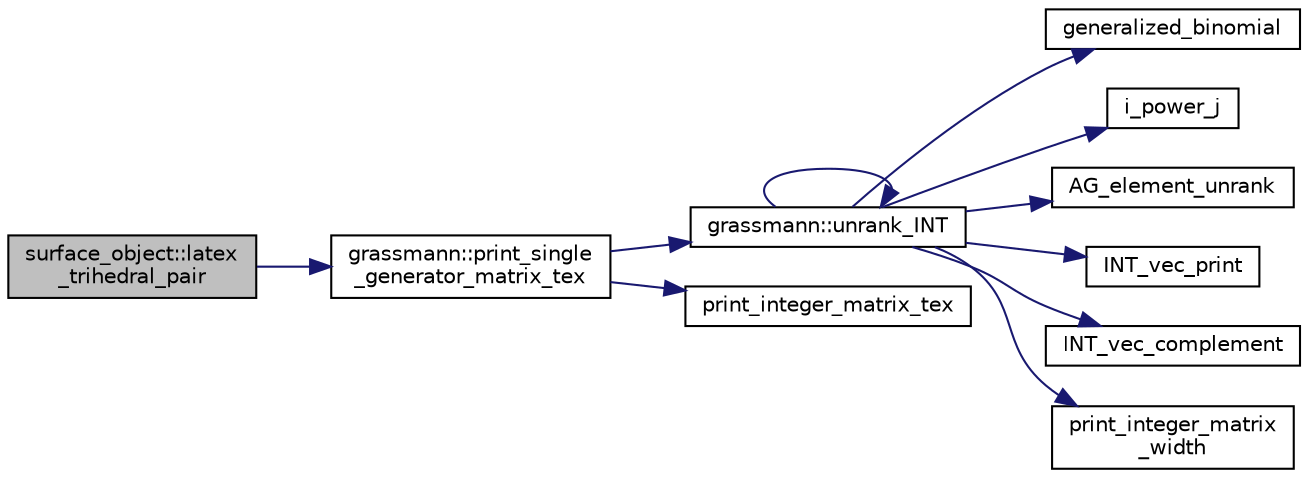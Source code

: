 digraph "surface_object::latex_trihedral_pair"
{
  edge [fontname="Helvetica",fontsize="10",labelfontname="Helvetica",labelfontsize="10"];
  node [fontname="Helvetica",fontsize="10",shape=record];
  rankdir="LR";
  Node1686 [label="surface_object::latex\l_trihedral_pair",height=0.2,width=0.4,color="black", fillcolor="grey75", style="filled", fontcolor="black"];
  Node1686 -> Node1687 [color="midnightblue",fontsize="10",style="solid",fontname="Helvetica"];
  Node1687 [label="grassmann::print_single\l_generator_matrix_tex",height=0.2,width=0.4,color="black", fillcolor="white", style="filled",URL="$df/d02/classgrassmann.html#aac233f873cf4090359aab75e9604a573"];
  Node1687 -> Node1688 [color="midnightblue",fontsize="10",style="solid",fontname="Helvetica"];
  Node1688 [label="grassmann::unrank_INT",height=0.2,width=0.4,color="black", fillcolor="white", style="filled",URL="$df/d02/classgrassmann.html#a32079405b95a6da2ba1420567d762d64"];
  Node1688 -> Node1689 [color="midnightblue",fontsize="10",style="solid",fontname="Helvetica"];
  Node1689 [label="generalized_binomial",height=0.2,width=0.4,color="black", fillcolor="white", style="filled",URL="$d2/d7c/combinatorics_8_c.html#a24762dc22e45175d18ec1ec1d2556ae8"];
  Node1688 -> Node1690 [color="midnightblue",fontsize="10",style="solid",fontname="Helvetica"];
  Node1690 [label="i_power_j",height=0.2,width=0.4,color="black", fillcolor="white", style="filled",URL="$de/dc5/algebra__and__number__theory_8h.html#a39b321523e8957d701618bb5cac542b5"];
  Node1688 -> Node1691 [color="midnightblue",fontsize="10",style="solid",fontname="Helvetica"];
  Node1691 [label="AG_element_unrank",height=0.2,width=0.4,color="black", fillcolor="white", style="filled",URL="$d4/d67/geometry_8h.html#a4a33b86c87b2879b97cfa1327abe2885"];
  Node1688 -> Node1692 [color="midnightblue",fontsize="10",style="solid",fontname="Helvetica"];
  Node1692 [label="INT_vec_print",height=0.2,width=0.4,color="black", fillcolor="white", style="filled",URL="$df/dbf/sajeeb_8_c.html#a79a5901af0b47dd0d694109543c027fe"];
  Node1688 -> Node1688 [color="midnightblue",fontsize="10",style="solid",fontname="Helvetica"];
  Node1688 -> Node1693 [color="midnightblue",fontsize="10",style="solid",fontname="Helvetica"];
  Node1693 [label="INT_vec_complement",height=0.2,width=0.4,color="black", fillcolor="white", style="filled",URL="$d5/db4/io__and__os_8h.html#a2a0a724647575fcd3090c763985eb81a"];
  Node1688 -> Node1694 [color="midnightblue",fontsize="10",style="solid",fontname="Helvetica"];
  Node1694 [label="print_integer_matrix\l_width",height=0.2,width=0.4,color="black", fillcolor="white", style="filled",URL="$d5/db4/io__and__os_8h.html#aa78f3e73fc2179251bd15adbcc31573f"];
  Node1687 -> Node1695 [color="midnightblue",fontsize="10",style="solid",fontname="Helvetica"];
  Node1695 [label="print_integer_matrix_tex",height=0.2,width=0.4,color="black", fillcolor="white", style="filled",URL="$d5/db4/io__and__os_8h.html#aef00fc6ceb34669a3d92944906509bd1"];
}
